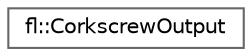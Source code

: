 digraph "Graphical Class Hierarchy"
{
 // INTERACTIVE_SVG=YES
 // LATEX_PDF_SIZE
  bgcolor="transparent";
  edge [fontname=Helvetica,fontsize=10,labelfontname=Helvetica,labelfontsize=10];
  node [fontname=Helvetica,fontsize=10,shape=box,height=0.2,width=0.4];
  rankdir="LR";
  Node0 [id="Node000000",label="fl::CorkscrewOutput",height=0.2,width=0.4,color="grey40", fillcolor="white", style="filled",URL="$d7/d93/structfl_1_1_corkscrew_output.html",tooltip=" "];
}
